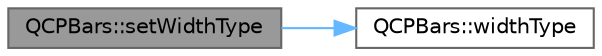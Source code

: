 digraph "QCPBars::setWidthType"
{
 // LATEX_PDF_SIZE
  bgcolor="transparent";
  edge [fontname=Helvetica,fontsize=10,labelfontname=Helvetica,labelfontsize=10];
  node [fontname=Helvetica,fontsize=10,shape=box,height=0.2,width=0.4];
  rankdir="LR";
  Node1 [label="QCPBars::setWidthType",height=0.2,width=0.4,color="gray40", fillcolor="grey60", style="filled", fontcolor="black",tooltip=" "];
  Node1 -> Node2 [color="steelblue1",style="solid"];
  Node2 [label="QCPBars::widthType",height=0.2,width=0.4,color="grey40", fillcolor="white", style="filled",URL="$class_q_c_p_bars.html#a4c103fb405a45f47853e0345f0c6e708",tooltip=" "];
}
